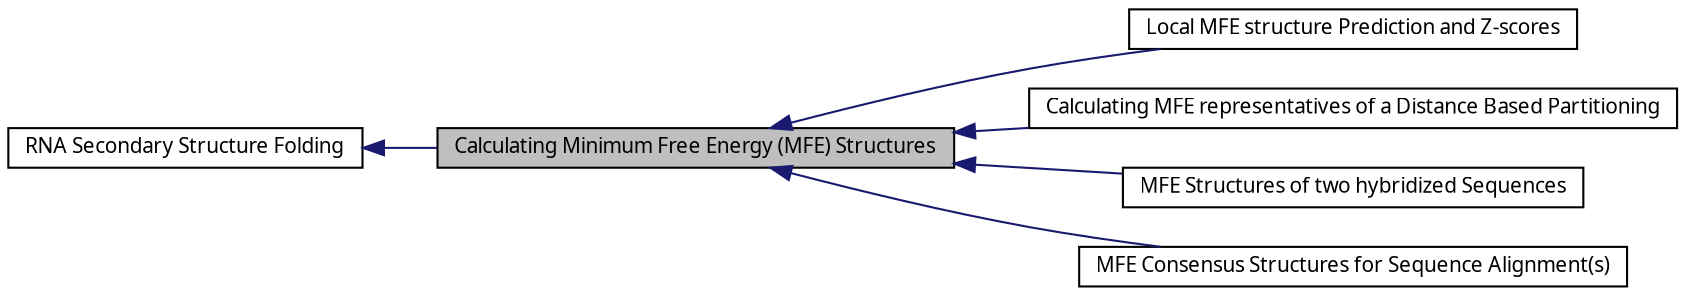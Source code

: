 digraph structs
{
  bgcolor="transparent";
  edge [fontname="FreeSans.ttf",fontsize=8,labelfontname="FreeSans.ttf",labelfontsize=8];
  node [fontname="FreeSans.ttf",fontsize=10,shape=record];
rankdir=LR;
  Node4 [label="Local MFE structure Prediction and Z-scores",height=0.2,width=0.4,color="black",URL="$group__local__mfe__fold.html"];
  Node5 [label="Calculating MFE representatives of a Distance Based Partitioning",height=0.2,width=0.4,color="black",URL="$group__kl__neighborhood__mfe.html"];
  Node0 [label="Calculating Minimum Free Energy (MFE) Structures",height=0.2,width=0.4,color="black", fillcolor="grey75", style="filled" fontcolor="black"];
  Node2 [label="MFE Structures of two hybridized Sequences",height=0.2,width=0.4,color="black",URL="$group__mfe__cofold.html"];
  Node1 [label="RNA Secondary Structure Folding",height=0.2,width=0.4,color="black",URL="$group__folding__routines.html"];
  Node3 [label="MFE Consensus Structures for Sequence Alignment(s)",height=0.2,width=0.4,color="black",URL="$group__consensus__mfe__fold.html"];
  Node1->Node0 [shape=plaintext, color="midnightblue", dir="back", style="solid"];
  Node0->Node2 [shape=plaintext, color="midnightblue", dir="back", style="solid"];
  Node0->Node3 [shape=plaintext, color="midnightblue", dir="back", style="solid"];
  Node0->Node4 [shape=plaintext, color="midnightblue", dir="back", style="solid"];
  Node0->Node5 [shape=plaintext, color="midnightblue", dir="back", style="solid"];
}
